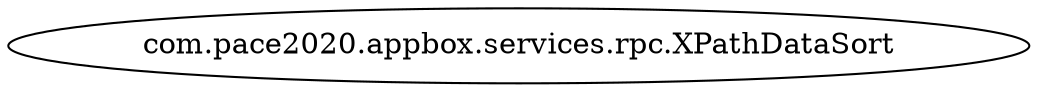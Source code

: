 digraph dependencyGraph {
 concentrate=true;
 rankdir="LR"; 
ranksep="2.0";
"com.pace2020.appbox.services.rpc.XPathDataSort"; 
}
